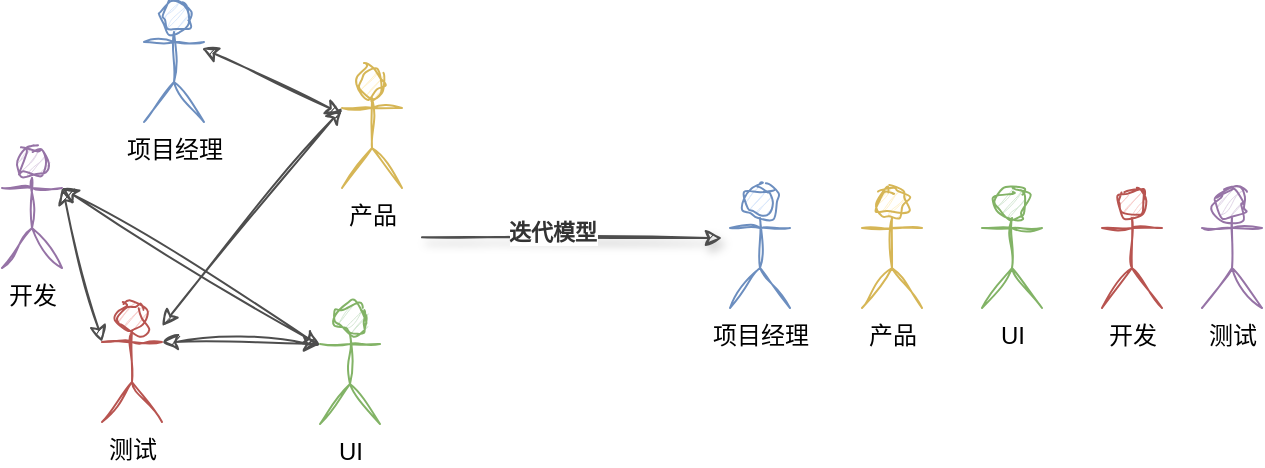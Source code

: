 <mxfile version="23.1.5" type="github">
  <diagram name="第 1 页" id="roTPRlkfSJLDZVRn1R-S">
    <mxGraphModel dx="1195" dy="632" grid="1" gridSize="10" guides="1" tooltips="1" connect="1" arrows="1" fold="1" page="1" pageScale="1" pageWidth="827" pageHeight="1169" math="0" shadow="0">
      <root>
        <mxCell id="0" />
        <mxCell id="1" parent="0" />
        <mxCell id="NB_Z-UVW2-j1gp6fg3Y3-1" value="开发" style="shape=umlActor;verticalLabelPosition=bottom;verticalAlign=top;html=1;outlineConnect=0;fillColor=#e1d5e7;strokeColor=#9673a6;shadow=0;sketch=1;curveFitting=1;jiggle=2;" vertex="1" parent="1">
          <mxGeometry x="50" y="180" width="30" height="60" as="geometry" />
        </mxCell>
        <mxCell id="NB_Z-UVW2-j1gp6fg3Y3-2" value="产品" style="shape=umlActor;verticalLabelPosition=bottom;verticalAlign=top;html=1;outlineConnect=0;fillColor=#fff2cc;strokeColor=#d6b656;shadow=0;sketch=1;curveFitting=1;jiggle=2;" vertex="1" parent="1">
          <mxGeometry x="220" y="140" width="30" height="60" as="geometry" />
        </mxCell>
        <mxCell id="NB_Z-UVW2-j1gp6fg3Y3-3" value="项目经理" style="shape=umlActor;verticalLabelPosition=bottom;verticalAlign=top;html=1;outlineConnect=0;fillColor=#dae8fc;strokeColor=#6c8ebf;shadow=0;sketch=1;curveFitting=1;jiggle=2;" vertex="1" parent="1">
          <mxGeometry x="121" y="107" width="30" height="60" as="geometry" />
        </mxCell>
        <mxCell id="NB_Z-UVW2-j1gp6fg3Y3-5" value="测试" style="shape=umlActor;verticalLabelPosition=bottom;verticalAlign=top;html=1;outlineConnect=0;fillColor=#f8cecc;strokeColor=#b85450;shadow=0;sketch=1;curveFitting=1;jiggle=2;" vertex="1" parent="1">
          <mxGeometry x="100" y="257" width="30" height="60" as="geometry" />
        </mxCell>
        <mxCell id="NB_Z-UVW2-j1gp6fg3Y3-6" value="UI" style="shape=umlActor;verticalLabelPosition=bottom;verticalAlign=top;html=1;outlineConnect=0;fillColor=#d5e8d4;strokeColor=#82b366;shadow=0;sketch=1;curveFitting=1;jiggle=2;" vertex="1" parent="1">
          <mxGeometry x="209" y="258" width="30" height="60" as="geometry" />
        </mxCell>
        <mxCell id="NB_Z-UVW2-j1gp6fg3Y3-7" value="" style="endArrow=classic;html=1;rounded=0;strokeColor=#4D4D4D;shadow=1;sketch=1;curveFitting=1;jiggle=2;" edge="1" parent="1">
          <mxGeometry width="50" height="50" relative="1" as="geometry">
            <mxPoint x="260" y="224.66" as="sourcePoint" />
            <mxPoint x="410" y="225" as="targetPoint" />
          </mxGeometry>
        </mxCell>
        <mxCell id="NB_Z-UVW2-j1gp6fg3Y3-19" value="迭代模型" style="edgeLabel;html=1;align=center;verticalAlign=middle;resizable=0;points=[];fontStyle=1;fontColor=#333333;" vertex="1" connectable="0" parent="NB_Z-UVW2-j1gp6fg3Y3-7">
          <mxGeometry x="-0.136" y="3" relative="1" as="geometry">
            <mxPoint as="offset" />
          </mxGeometry>
        </mxCell>
        <mxCell id="NB_Z-UVW2-j1gp6fg3Y3-12" value="" style="endArrow=classic;startArrow=classic;html=1;rounded=0;exitX=1;exitY=0.333;exitDx=0;exitDy=0;exitPerimeter=0;strokeColor=#4D4D4D;shadow=0;sketch=1;curveFitting=1;jiggle=2;" edge="1" parent="1" source="NB_Z-UVW2-j1gp6fg3Y3-1" target="NB_Z-UVW2-j1gp6fg3Y3-6">
          <mxGeometry width="50" height="50" relative="1" as="geometry">
            <mxPoint x="190" y="260" as="sourcePoint" />
            <mxPoint x="240" y="210" as="targetPoint" />
          </mxGeometry>
        </mxCell>
        <mxCell id="NB_Z-UVW2-j1gp6fg3Y3-13" value="" style="endArrow=classic;startArrow=classic;html=1;rounded=0;entryX=0;entryY=0.333;entryDx=0;entryDy=0;entryPerimeter=0;strokeColor=#4D4D4D;shadow=0;sketch=1;curveFitting=1;jiggle=2;" edge="1" parent="1" source="NB_Z-UVW2-j1gp6fg3Y3-5" target="NB_Z-UVW2-j1gp6fg3Y3-2">
          <mxGeometry width="50" height="50" relative="1" as="geometry">
            <mxPoint x="120" y="250.87" as="sourcePoint" />
            <mxPoint x="220" y="190.0" as="targetPoint" />
          </mxGeometry>
        </mxCell>
        <mxCell id="NB_Z-UVW2-j1gp6fg3Y3-14" value="" style="endArrow=classic;startArrow=classic;html=1;rounded=0;strokeColor=#4D4D4D;shadow=0;sketch=1;curveFitting=1;jiggle=2;" edge="1" parent="1" target="NB_Z-UVW2-j1gp6fg3Y3-2">
          <mxGeometry width="50" height="50" relative="1" as="geometry">
            <mxPoint x="150" y="130" as="sourcePoint" />
            <mxPoint x="200" y="80" as="targetPoint" />
            <Array as="points">
              <mxPoint x="150" y="130" />
            </Array>
          </mxGeometry>
        </mxCell>
        <mxCell id="NB_Z-UVW2-j1gp6fg3Y3-15" value="" style="endArrow=classic;startArrow=classic;html=1;rounded=0;exitX=1;exitY=0.333;exitDx=0;exitDy=0;exitPerimeter=0;entryX=0;entryY=0.333;entryDx=0;entryDy=0;entryPerimeter=0;strokeColor=#4D4D4D;shadow=0;sketch=1;curveFitting=1;jiggle=2;" edge="1" parent="1" source="NB_Z-UVW2-j1gp6fg3Y3-5" target="NB_Z-UVW2-j1gp6fg3Y3-6">
          <mxGeometry width="50" height="50" relative="1" as="geometry">
            <mxPoint x="120" y="240" as="sourcePoint" />
            <mxPoint x="170" y="190" as="targetPoint" />
          </mxGeometry>
        </mxCell>
        <mxCell id="NB_Z-UVW2-j1gp6fg3Y3-18" value="" style="endArrow=classic;startArrow=classic;html=1;rounded=0;entryX=1;entryY=0.333;entryDx=0;entryDy=0;entryPerimeter=0;exitX=0;exitY=0.333;exitDx=0;exitDy=0;exitPerimeter=0;strokeColor=#4D4D4D;shadow=0;sketch=1;curveFitting=1;jiggle=2;" edge="1" parent="1" source="NB_Z-UVW2-j1gp6fg3Y3-5" target="NB_Z-UVW2-j1gp6fg3Y3-1">
          <mxGeometry width="50" height="50" relative="1" as="geometry">
            <mxPoint x="120" y="250" as="sourcePoint" />
            <mxPoint x="170" y="200" as="targetPoint" />
          </mxGeometry>
        </mxCell>
        <mxCell id="NB_Z-UVW2-j1gp6fg3Y3-20" value="项目经理" style="shape=umlActor;verticalLabelPosition=bottom;verticalAlign=top;html=1;outlineConnect=0;fillColor=#dae8fc;strokeColor=#6c8ebf;shadow=0;sketch=1;curveFitting=1;jiggle=2;" vertex="1" parent="1">
          <mxGeometry x="414" y="200" width="30" height="60" as="geometry" />
        </mxCell>
        <mxCell id="NB_Z-UVW2-j1gp6fg3Y3-21" value="产品" style="shape=umlActor;verticalLabelPosition=bottom;verticalAlign=top;html=1;outlineConnect=0;fillColor=#fff2cc;strokeColor=#d6b656;shadow=0;sketch=1;curveFitting=1;jiggle=2;" vertex="1" parent="1">
          <mxGeometry x="480" y="200" width="30" height="60" as="geometry" />
        </mxCell>
        <mxCell id="NB_Z-UVW2-j1gp6fg3Y3-22" value="UI" style="shape=umlActor;verticalLabelPosition=bottom;verticalAlign=top;html=1;outlineConnect=0;fillColor=#d5e8d4;strokeColor=#82b366;shadow=0;sketch=1;curveFitting=1;jiggle=2;" vertex="1" parent="1">
          <mxGeometry x="540" y="200" width="30" height="60" as="geometry" />
        </mxCell>
        <mxCell id="NB_Z-UVW2-j1gp6fg3Y3-23" value="开发" style="shape=umlActor;verticalLabelPosition=bottom;verticalAlign=top;html=1;outlineConnect=0;fillColor=#f8cecc;strokeColor=#b85450;shadow=0;sketch=1;curveFitting=1;jiggle=2;" vertex="1" parent="1">
          <mxGeometry x="600" y="200" width="30" height="60" as="geometry" />
        </mxCell>
        <mxCell id="NB_Z-UVW2-j1gp6fg3Y3-24" value="测试&lt;div&gt;&lt;br/&gt;&lt;/div&gt;" style="shape=umlActor;verticalLabelPosition=bottom;verticalAlign=top;html=1;outlineConnect=0;fillColor=#e1d5e7;strokeColor=#9673a6;shadow=0;sketch=1;curveFitting=1;jiggle=2;" vertex="1" parent="1">
          <mxGeometry x="650" y="200" width="30" height="60" as="geometry" />
        </mxCell>
      </root>
    </mxGraphModel>
  </diagram>
</mxfile>
